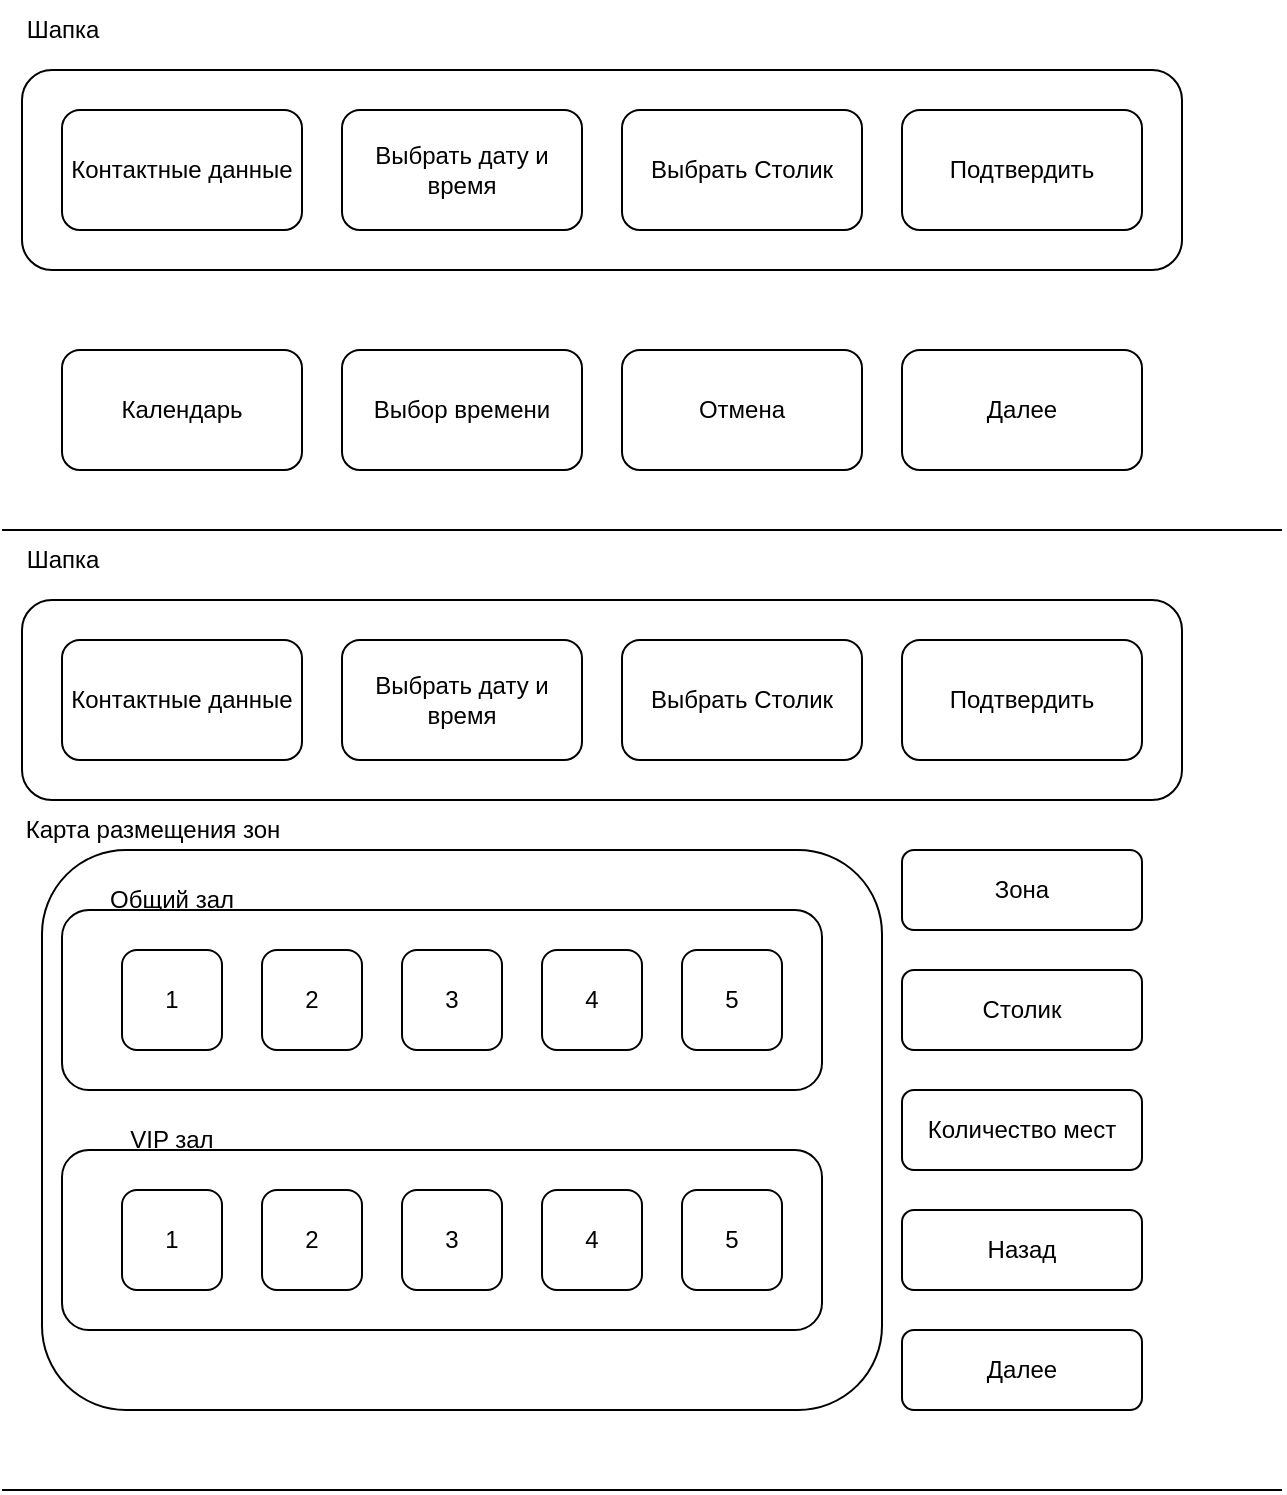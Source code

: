 <mxfile version="20.4.1" type="device"><diagram id="c3V1A9_rzGKDQhYJBCfk" name="Страница 1"><mxGraphModel dx="794" dy="481" grid="1" gridSize="10" guides="1" tooltips="1" connect="1" arrows="1" fold="1" page="1" pageScale="1" pageWidth="827" pageHeight="1169" math="0" shadow="0"><root><mxCell id="0"/><mxCell id="1" parent="0"/><mxCell id="znwcoKdLVRRJmRJVCqPe-1" value="" style="rounded=1;whiteSpace=wrap;html=1;" vertex="1" parent="1"><mxGeometry x="50" y="50" width="580" height="100" as="geometry"/></mxCell><mxCell id="znwcoKdLVRRJmRJVCqPe-2" value="Шапка" style="text;html=1;align=center;verticalAlign=middle;resizable=0;points=[];autosize=1;strokeColor=none;fillColor=none;" vertex="1" parent="1"><mxGeometry x="40" y="15" width="60" height="30" as="geometry"/></mxCell><mxCell id="znwcoKdLVRRJmRJVCqPe-3" value="Контактные данные" style="rounded=1;whiteSpace=wrap;html=1;" vertex="1" parent="1"><mxGeometry x="70" y="70" width="120" height="60" as="geometry"/></mxCell><mxCell id="znwcoKdLVRRJmRJVCqPe-4" value="Выбрать дату и время " style="rounded=1;whiteSpace=wrap;html=1;" vertex="1" parent="1"><mxGeometry x="210" y="70" width="120" height="60" as="geometry"/></mxCell><mxCell id="znwcoKdLVRRJmRJVCqPe-6" value="Подтвердить" style="rounded=1;whiteSpace=wrap;html=1;" vertex="1" parent="1"><mxGeometry x="490" y="70" width="120" height="60" as="geometry"/></mxCell><mxCell id="znwcoKdLVRRJmRJVCqPe-7" value="Выбрать Столик" style="rounded=1;whiteSpace=wrap;html=1;" vertex="1" parent="1"><mxGeometry x="350" y="70" width="120" height="60" as="geometry"/></mxCell><mxCell id="znwcoKdLVRRJmRJVCqPe-8" value="Календарь" style="rounded=1;whiteSpace=wrap;html=1;" vertex="1" parent="1"><mxGeometry x="70" y="190" width="120" height="60" as="geometry"/></mxCell><mxCell id="znwcoKdLVRRJmRJVCqPe-12" value="Выбор времени" style="rounded=1;whiteSpace=wrap;html=1;" vertex="1" parent="1"><mxGeometry x="210" y="190" width="120" height="60" as="geometry"/></mxCell><mxCell id="znwcoKdLVRRJmRJVCqPe-13" value="Далее" style="rounded=1;whiteSpace=wrap;html=1;" vertex="1" parent="1"><mxGeometry x="490" y="190" width="120" height="60" as="geometry"/></mxCell><mxCell id="znwcoKdLVRRJmRJVCqPe-14" value="Отмена" style="rounded=1;whiteSpace=wrap;html=1;" vertex="1" parent="1"><mxGeometry x="350" y="190" width="120" height="60" as="geometry"/></mxCell><mxCell id="znwcoKdLVRRJmRJVCqPe-15" value="" style="endArrow=none;html=1;rounded=0;spacing=4;" edge="1" parent="1"><mxGeometry width="50" height="50" relative="1" as="geometry"><mxPoint x="40" y="280" as="sourcePoint"/><mxPoint x="680" y="280" as="targetPoint"/></mxGeometry></mxCell><mxCell id="znwcoKdLVRRJmRJVCqPe-22" value="" style="rounded=1;whiteSpace=wrap;html=1;" vertex="1" parent="1"><mxGeometry x="50" y="315" width="580" height="100" as="geometry"/></mxCell><mxCell id="znwcoKdLVRRJmRJVCqPe-23" value="Шапка" style="text;html=1;align=center;verticalAlign=middle;resizable=0;points=[];autosize=1;strokeColor=none;fillColor=none;" vertex="1" parent="1"><mxGeometry x="40" y="280" width="60" height="30" as="geometry"/></mxCell><mxCell id="znwcoKdLVRRJmRJVCqPe-24" value="Контактные данные" style="rounded=1;whiteSpace=wrap;html=1;" vertex="1" parent="1"><mxGeometry x="70" y="335" width="120" height="60" as="geometry"/></mxCell><mxCell id="znwcoKdLVRRJmRJVCqPe-25" value="Выбрать дату и время " style="rounded=1;whiteSpace=wrap;html=1;" vertex="1" parent="1"><mxGeometry x="210" y="335" width="120" height="60" as="geometry"/></mxCell><mxCell id="znwcoKdLVRRJmRJVCqPe-26" value="Подтвердить" style="rounded=1;whiteSpace=wrap;html=1;" vertex="1" parent="1"><mxGeometry x="490" y="335" width="120" height="60" as="geometry"/></mxCell><mxCell id="znwcoKdLVRRJmRJVCqPe-27" value="Выбрать Столик" style="rounded=1;whiteSpace=wrap;html=1;" vertex="1" parent="1"><mxGeometry x="350" y="335" width="120" height="60" as="geometry"/></mxCell><mxCell id="znwcoKdLVRRJmRJVCqPe-28" value="" style="rounded=1;whiteSpace=wrap;html=1;" vertex="1" parent="1"><mxGeometry x="60" y="440" width="420" height="280" as="geometry"/></mxCell><mxCell id="znwcoKdLVRRJmRJVCqPe-29" value="Зона" style="rounded=1;whiteSpace=wrap;html=1;" vertex="1" parent="1"><mxGeometry x="490" y="440" width="120" height="40" as="geometry"/></mxCell><mxCell id="znwcoKdLVRRJmRJVCqPe-33" value="Столик" style="rounded=1;whiteSpace=wrap;html=1;" vertex="1" parent="1"><mxGeometry x="490" y="500" width="120" height="40" as="geometry"/></mxCell><mxCell id="znwcoKdLVRRJmRJVCqPe-34" value="Количество мест" style="rounded=1;whiteSpace=wrap;html=1;" vertex="1" parent="1"><mxGeometry x="490" y="560" width="120" height="40" as="geometry"/></mxCell><mxCell id="znwcoKdLVRRJmRJVCqPe-35" value="Назад" style="rounded=1;whiteSpace=wrap;html=1;" vertex="1" parent="1"><mxGeometry x="490" y="620" width="120" height="40" as="geometry"/></mxCell><mxCell id="znwcoKdLVRRJmRJVCqPe-36" value="Далее" style="rounded=1;whiteSpace=wrap;html=1;" vertex="1" parent="1"><mxGeometry x="490" y="680" width="120" height="40" as="geometry"/></mxCell><mxCell id="znwcoKdLVRRJmRJVCqPe-37" value="Карта размещения зон" style="text;html=1;align=center;verticalAlign=middle;resizable=0;points=[];autosize=1;strokeColor=none;fillColor=none;" vertex="1" parent="1"><mxGeometry x="40" y="415" width="150" height="30" as="geometry"/></mxCell><mxCell id="znwcoKdLVRRJmRJVCqPe-38" value="" style="rounded=1;whiteSpace=wrap;html=1;" vertex="1" parent="1"><mxGeometry x="70" y="590" width="380" height="90" as="geometry"/></mxCell><mxCell id="znwcoKdLVRRJmRJVCqPe-39" value="VIP зал" style="text;html=1;strokeColor=none;fillColor=none;align=center;verticalAlign=middle;whiteSpace=wrap;rounded=0;" vertex="1" parent="1"><mxGeometry x="70" y="570" width="110" height="30" as="geometry"/></mxCell><mxCell id="znwcoKdLVRRJmRJVCqPe-40" value="1" style="rounded=1;whiteSpace=wrap;html=1;" vertex="1" parent="1"><mxGeometry x="100" y="610" width="50" height="50" as="geometry"/></mxCell><mxCell id="znwcoKdLVRRJmRJVCqPe-41" value="2" style="rounded=1;whiteSpace=wrap;html=1;" vertex="1" parent="1"><mxGeometry x="170" y="610" width="50" height="50" as="geometry"/></mxCell><mxCell id="znwcoKdLVRRJmRJVCqPe-42" value="3" style="rounded=1;whiteSpace=wrap;html=1;" vertex="1" parent="1"><mxGeometry x="240" y="610" width="50" height="50" as="geometry"/></mxCell><mxCell id="znwcoKdLVRRJmRJVCqPe-43" value="4" style="rounded=1;whiteSpace=wrap;html=1;" vertex="1" parent="1"><mxGeometry x="310" y="610" width="50" height="50" as="geometry"/></mxCell><mxCell id="znwcoKdLVRRJmRJVCqPe-44" value="5" style="rounded=1;whiteSpace=wrap;html=1;" vertex="1" parent="1"><mxGeometry x="380" y="610" width="50" height="50" as="geometry"/></mxCell><mxCell id="znwcoKdLVRRJmRJVCqPe-45" value="Общий зал" style="text;html=1;strokeColor=none;fillColor=none;align=center;verticalAlign=middle;whiteSpace=wrap;rounded=0;" vertex="1" parent="1"><mxGeometry x="70" y="450" width="110" height="30" as="geometry"/></mxCell><mxCell id="znwcoKdLVRRJmRJVCqPe-46" value="" style="rounded=1;whiteSpace=wrap;html=1;" vertex="1" parent="1"><mxGeometry x="70" y="470" width="380" height="90" as="geometry"/></mxCell><mxCell id="znwcoKdLVRRJmRJVCqPe-47" value="5" style="rounded=1;whiteSpace=wrap;html=1;" vertex="1" parent="1"><mxGeometry x="380" y="490" width="50" height="50" as="geometry"/></mxCell><mxCell id="znwcoKdLVRRJmRJVCqPe-48" value="4" style="rounded=1;whiteSpace=wrap;html=1;" vertex="1" parent="1"><mxGeometry x="310" y="490" width="50" height="50" as="geometry"/></mxCell><mxCell id="znwcoKdLVRRJmRJVCqPe-49" value="3" style="rounded=1;whiteSpace=wrap;html=1;" vertex="1" parent="1"><mxGeometry x="240" y="490" width="50" height="50" as="geometry"/></mxCell><mxCell id="znwcoKdLVRRJmRJVCqPe-50" value="2" style="rounded=1;whiteSpace=wrap;html=1;" vertex="1" parent="1"><mxGeometry x="170" y="490" width="50" height="50" as="geometry"/></mxCell><mxCell id="znwcoKdLVRRJmRJVCqPe-51" value="1" style="rounded=1;whiteSpace=wrap;html=1;" vertex="1" parent="1"><mxGeometry x="100" y="490" width="50" height="50" as="geometry"/></mxCell><mxCell id="znwcoKdLVRRJmRJVCqPe-52" value="" style="endArrow=none;html=1;rounded=0;fontSize=15;" edge="1" parent="1"><mxGeometry width="50" height="50" relative="1" as="geometry"><mxPoint x="40" y="760" as="sourcePoint"/><mxPoint x="680" y="760" as="targetPoint"/></mxGeometry></mxCell></root></mxGraphModel></diagram></mxfile>